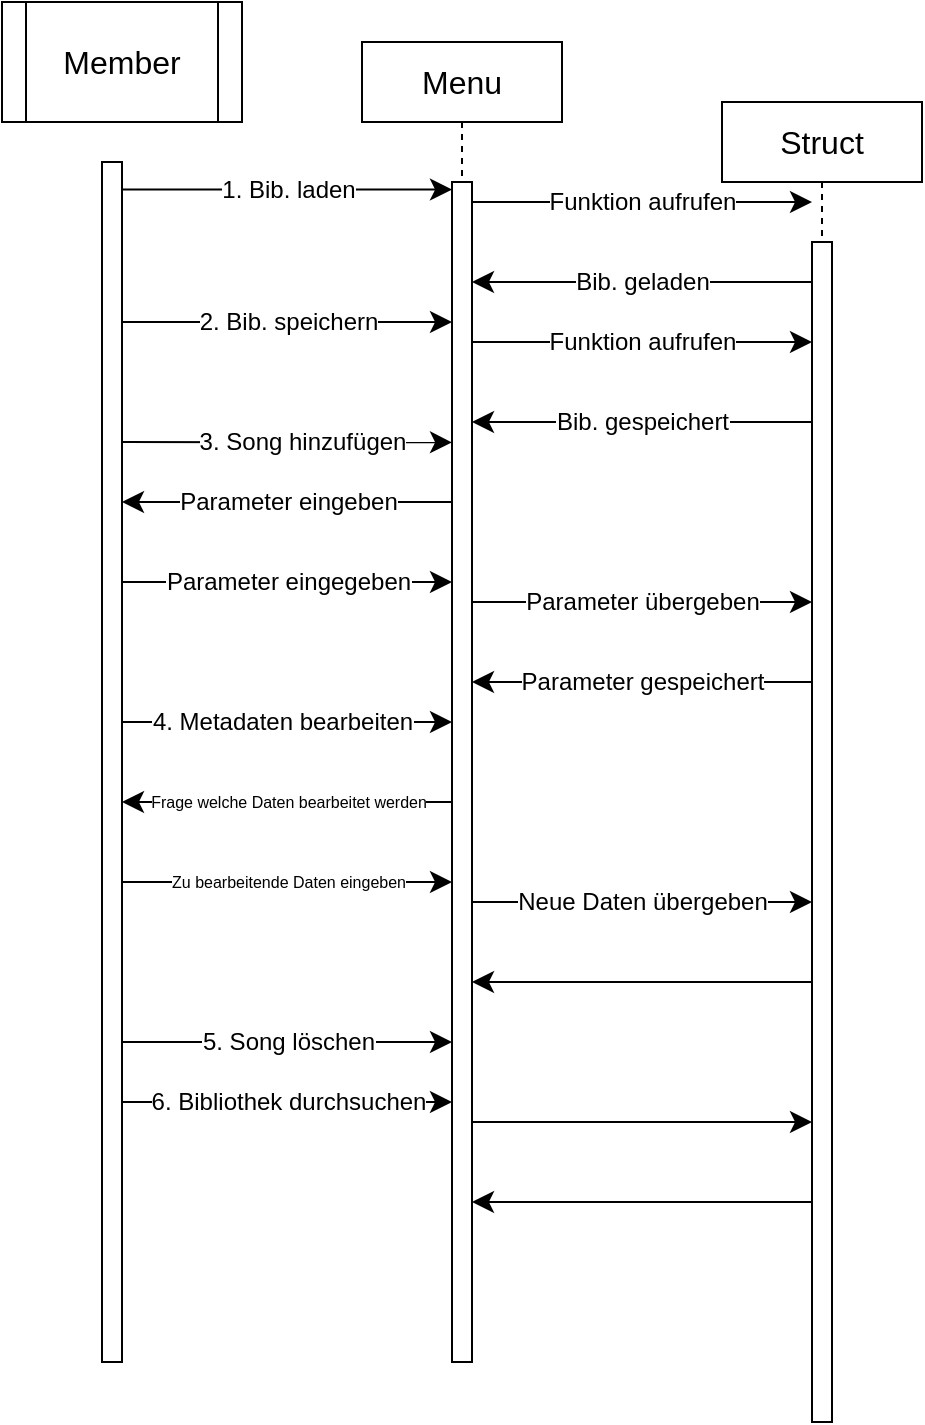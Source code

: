 <mxfile version="22.1.18" type="github">
  <diagram name="Page-1" id="2YBvvXClWsGukQMizWep">
    <mxGraphModel dx="634" dy="378" grid="1" gridSize="10" guides="1" tooltips="1" connect="1" arrows="1" fold="1" page="1" pageScale="1" pageWidth="850" pageHeight="1100" math="0" shadow="0">
      <root>
        <mxCell id="0" />
        <mxCell id="1" parent="0" />
        <mxCell id="VWB2yuzXGD5sFF1-zxoG-4" value="" style="whiteSpace=wrap;html=1;fontSize=16;" vertex="1" parent="1">
          <mxGeometry x="90" y="100" width="10" height="600" as="geometry" />
        </mxCell>
        <mxCell id="VWB2yuzXGD5sFF1-zxoG-6" value="Member" style="shape=process;whiteSpace=wrap;html=1;backgroundOutline=1;fontSize=16;" vertex="1" parent="1">
          <mxGeometry x="40" y="20" width="120" height="60" as="geometry" />
        </mxCell>
        <mxCell id="VWB2yuzXGD5sFF1-zxoG-11" value="Menu" style="shape=umlLifeline;perimeter=lifelinePerimeter;whiteSpace=wrap;html=1;container=0;dropTarget=0;collapsible=0;recursiveResize=0;outlineConnect=0;portConstraint=eastwest;newEdgeStyle={&quot;edgeStyle&quot;:&quot;elbowEdgeStyle&quot;,&quot;elbow&quot;:&quot;vertical&quot;,&quot;curved&quot;:0,&quot;rounded&quot;:0};fontSize=16;" vertex="1" parent="1">
          <mxGeometry x="220" y="40" width="100" height="660" as="geometry" />
        </mxCell>
        <mxCell id="VWB2yuzXGD5sFF1-zxoG-12" value="" style="html=1;points=[];perimeter=orthogonalPerimeter;outlineConnect=0;targetShapes=umlLifeline;portConstraint=eastwest;newEdgeStyle={&quot;edgeStyle&quot;:&quot;elbowEdgeStyle&quot;,&quot;elbow&quot;:&quot;vertical&quot;,&quot;curved&quot;:0,&quot;rounded&quot;:0};fontSize=16;" vertex="1" parent="VWB2yuzXGD5sFF1-zxoG-11">
          <mxGeometry x="45" y="70" width="10" height="590" as="geometry" />
        </mxCell>
        <mxCell id="VWB2yuzXGD5sFF1-zxoG-15" value="Struct" style="shape=umlLifeline;perimeter=lifelinePerimeter;whiteSpace=wrap;html=1;container=0;dropTarget=0;collapsible=0;recursiveResize=0;outlineConnect=0;portConstraint=eastwest;newEdgeStyle={&quot;edgeStyle&quot;:&quot;elbowEdgeStyle&quot;,&quot;elbow&quot;:&quot;vertical&quot;,&quot;curved&quot;:0,&quot;rounded&quot;:0};fontSize=16;" vertex="1" parent="1">
          <mxGeometry x="400" y="70" width="100" height="660" as="geometry" />
        </mxCell>
        <mxCell id="VWB2yuzXGD5sFF1-zxoG-16" value="" style="html=1;points=[];perimeter=orthogonalPerimeter;outlineConnect=0;targetShapes=umlLifeline;portConstraint=eastwest;newEdgeStyle={&quot;edgeStyle&quot;:&quot;elbowEdgeStyle&quot;,&quot;elbow&quot;:&quot;vertical&quot;,&quot;curved&quot;:0,&quot;rounded&quot;:0};fontSize=16;" vertex="1" parent="VWB2yuzXGD5sFF1-zxoG-15">
          <mxGeometry x="45" y="70" width="10" height="590" as="geometry" />
        </mxCell>
        <mxCell id="VWB2yuzXGD5sFF1-zxoG-22" value="3. Song hinzufügen" style="edgeStyle=none;orthogonalLoop=1;jettySize=auto;html=1;rounded=0;fontSize=12;startSize=8;endSize=8;curved=1;exitX=1;exitY=0.433;exitDx=0;exitDy=0;exitPerimeter=0;" edge="1" parent="1">
          <mxGeometry x="0.091" width="140" relative="1" as="geometry">
            <mxPoint x="100" y="240.0" as="sourcePoint" />
            <mxPoint x="265" y="240.2" as="targetPoint" />
            <Array as="points">
              <mxPoint x="190" y="240" />
            </Array>
            <mxPoint as="offset" />
          </mxGeometry>
        </mxCell>
        <mxCell id="VWB2yuzXGD5sFF1-zxoG-23" value="Funktion aufrufen" style="edgeStyle=none;orthogonalLoop=1;jettySize=auto;html=1;rounded=0;fontSize=12;startSize=8;endSize=8;curved=1;" edge="1" parent="1" source="VWB2yuzXGD5sFF1-zxoG-12" target="VWB2yuzXGD5sFF1-zxoG-16">
          <mxGeometry width="140" relative="1" as="geometry">
            <mxPoint x="280" y="189.75" as="sourcePoint" />
            <mxPoint x="440" y="190" as="targetPoint" />
            <Array as="points">
              <mxPoint x="360" y="190" />
            </Array>
          </mxGeometry>
        </mxCell>
        <mxCell id="VWB2yuzXGD5sFF1-zxoG-24" value="Bib. gespeichert" style="edgeStyle=none;orthogonalLoop=1;jettySize=auto;html=1;rounded=0;fontSize=12;startSize=8;endSize=8;curved=1;" edge="1" parent="1" source="VWB2yuzXGD5sFF1-zxoG-16" target="VWB2yuzXGD5sFF1-zxoG-12">
          <mxGeometry width="140" relative="1" as="geometry">
            <mxPoint x="290" y="210" as="sourcePoint" />
            <mxPoint x="430" y="210" as="targetPoint" />
            <Array as="points">
              <mxPoint x="360" y="230" />
            </Array>
          </mxGeometry>
        </mxCell>
        <mxCell id="VWB2yuzXGD5sFF1-zxoG-25" value="5. Song löschen" style="edgeStyle=none;orthogonalLoop=1;jettySize=auto;html=1;rounded=0;fontSize=12;startSize=8;endSize=8;curved=1;" edge="1" parent="1" target="VWB2yuzXGD5sFF1-zxoG-12">
          <mxGeometry width="140" relative="1" as="geometry">
            <mxPoint x="100" y="540" as="sourcePoint" />
            <mxPoint x="255" y="540.0" as="targetPoint" />
            <Array as="points" />
          </mxGeometry>
        </mxCell>
        <mxCell id="VWB2yuzXGD5sFF1-zxoG-26" value="Parameter eingeben" style="edgeStyle=none;orthogonalLoop=1;jettySize=auto;html=1;rounded=0;fontSize=12;startSize=8;endSize=8;curved=1;entryX=1;entryY=0.267;entryDx=0;entryDy=0;entryPerimeter=0;" edge="1" parent="1">
          <mxGeometry width="140" relative="1" as="geometry">
            <mxPoint x="265" y="270.0" as="sourcePoint" />
            <mxPoint x="100" y="270.0" as="targetPoint" />
            <Array as="points" />
          </mxGeometry>
        </mxCell>
        <mxCell id="VWB2yuzXGD5sFF1-zxoG-27" value="Parameter gespeichert" style="edgeStyle=none;orthogonalLoop=1;jettySize=auto;html=1;rounded=0;fontSize=12;startSize=8;endSize=8;curved=1;" edge="1" parent="1">
          <mxGeometry width="140" relative="1" as="geometry">
            <mxPoint x="445.0" y="360.0" as="sourcePoint" />
            <mxPoint x="275" y="360" as="targetPoint" />
            <Array as="points" />
          </mxGeometry>
        </mxCell>
        <mxCell id="VWB2yuzXGD5sFF1-zxoG-28" value="4. Metadaten bearbeiten" style="edgeStyle=none;orthogonalLoop=1;jettySize=auto;html=1;rounded=0;fontSize=12;startSize=8;endSize=8;curved=1;" edge="1" parent="1">
          <mxGeometry x="-0.03" width="140" relative="1" as="geometry">
            <mxPoint x="100" y="380" as="sourcePoint" />
            <mxPoint x="265" y="380" as="targetPoint" />
            <Array as="points" />
            <mxPoint as="offset" />
          </mxGeometry>
        </mxCell>
        <mxCell id="VWB2yuzXGD5sFF1-zxoG-29" value="2. Bib. speichern" style="edgeStyle=none;orthogonalLoop=1;jettySize=auto;html=1;rounded=0;fontSize=12;startSize=8;endSize=8;curved=1;exitX=1;exitY=0.577;exitDx=0;exitDy=0;exitPerimeter=0;" edge="1" parent="1">
          <mxGeometry width="140" relative="1" as="geometry">
            <mxPoint x="100" y="180" as="sourcePoint" />
            <mxPoint x="265" y="180" as="targetPoint" />
            <Array as="points" />
          </mxGeometry>
        </mxCell>
        <mxCell id="VWB2yuzXGD5sFF1-zxoG-30" value="6. Bibliothek durchsuchen" style="edgeStyle=none;orthogonalLoop=1;jettySize=auto;html=1;rounded=0;fontSize=12;startSize=8;endSize=8;curved=1;exitX=1;exitY=0.577;exitDx=0;exitDy=0;exitPerimeter=0;" edge="1" parent="1">
          <mxGeometry width="140" relative="1" as="geometry">
            <mxPoint x="100" y="570" as="sourcePoint" />
            <mxPoint x="265" y="570" as="targetPoint" />
            <Array as="points" />
          </mxGeometry>
        </mxCell>
        <mxCell id="VWB2yuzXGD5sFF1-zxoG-32" value="Zu bearbeitende Daten eingeben" style="edgeStyle=none;orthogonalLoop=1;jettySize=auto;html=1;rounded=0;fontSize=8;startSize=8;endSize=8;curved=1;" edge="1" parent="1" target="VWB2yuzXGD5sFF1-zxoG-12">
          <mxGeometry width="140" relative="1" as="geometry">
            <mxPoint x="100" y="460" as="sourcePoint" />
            <mxPoint x="250" y="460" as="targetPoint" />
            <Array as="points" />
          </mxGeometry>
        </mxCell>
        <mxCell id="VWB2yuzXGD5sFF1-zxoG-33" value="Frage welche Daten bearbeitet werden" style="edgeStyle=none;orthogonalLoop=1;jettySize=auto;html=1;rounded=0;fontSize=8;startSize=8;endSize=8;curved=1;" edge="1" parent="1" source="VWB2yuzXGD5sFF1-zxoG-12">
          <mxGeometry width="140" relative="1" as="geometry">
            <mxPoint x="250" y="420" as="sourcePoint" />
            <mxPoint x="100" y="420" as="targetPoint" />
            <Array as="points" />
          </mxGeometry>
        </mxCell>
        <mxCell id="VWB2yuzXGD5sFF1-zxoG-35" value="Neue Daten übergeben" style="edgeStyle=none;orthogonalLoop=1;jettySize=auto;html=1;rounded=0;fontSize=12;startSize=8;endSize=8;curved=1;" edge="1" parent="1">
          <mxGeometry width="140" relative="1" as="geometry">
            <mxPoint x="275" y="470" as="sourcePoint" />
            <mxPoint x="445" y="470" as="targetPoint" />
            <Array as="points" />
          </mxGeometry>
        </mxCell>
        <mxCell id="VWB2yuzXGD5sFF1-zxoG-36" value="" style="edgeStyle=none;orthogonalLoop=1;jettySize=auto;html=1;rounded=0;fontSize=12;startSize=8;endSize=8;curved=1;" edge="1" parent="1">
          <mxGeometry width="140" relative="1" as="geometry">
            <mxPoint x="445" y="510" as="sourcePoint" />
            <mxPoint x="275" y="510" as="targetPoint" />
            <Array as="points" />
          </mxGeometry>
        </mxCell>
        <mxCell id="VWB2yuzXGD5sFF1-zxoG-37" value="" style="edgeStyle=none;orthogonalLoop=1;jettySize=auto;html=1;rounded=0;fontSize=12;startSize=8;endSize=8;curved=1;" edge="1" parent="1">
          <mxGeometry width="140" relative="1" as="geometry">
            <mxPoint x="275" y="580" as="sourcePoint" />
            <mxPoint x="445" y="580" as="targetPoint" />
            <Array as="points" />
          </mxGeometry>
        </mxCell>
        <mxCell id="VWB2yuzXGD5sFF1-zxoG-38" value="" style="edgeStyle=none;orthogonalLoop=1;jettySize=auto;html=1;rounded=0;fontSize=12;startSize=8;endSize=8;curved=1;" edge="1" parent="1">
          <mxGeometry width="140" relative="1" as="geometry">
            <mxPoint x="445" y="620" as="sourcePoint" />
            <mxPoint x="275" y="620" as="targetPoint" />
            <Array as="points" />
          </mxGeometry>
        </mxCell>
        <mxCell id="VWB2yuzXGD5sFF1-zxoG-47" value="1. Bib. laden" style="edgeStyle=none;orthogonalLoop=1;jettySize=auto;html=1;rounded=0;fontSize=12;startSize=8;endSize=8;curved=1;exitX=1;exitY=0.023;exitDx=0;exitDy=0;exitPerimeter=0;" edge="1" parent="1" source="VWB2yuzXGD5sFF1-zxoG-4" target="VWB2yuzXGD5sFF1-zxoG-12">
          <mxGeometry width="140" relative="1" as="geometry">
            <mxPoint x="110" y="110" as="sourcePoint" />
            <mxPoint x="250" y="110" as="targetPoint" />
            <Array as="points" />
          </mxGeometry>
        </mxCell>
        <mxCell id="VWB2yuzXGD5sFF1-zxoG-48" value="Funktion aufrufen" style="edgeStyle=none;orthogonalLoop=1;jettySize=auto;html=1;rounded=0;fontSize=12;startSize=8;endSize=8;curved=1;" edge="1" parent="1">
          <mxGeometry width="140" relative="1" as="geometry">
            <mxPoint x="275" y="120" as="sourcePoint" />
            <mxPoint x="445" y="120" as="targetPoint" />
            <Array as="points" />
          </mxGeometry>
        </mxCell>
        <mxCell id="VWB2yuzXGD5sFF1-zxoG-49" value="Bib. geladen" style="edgeStyle=none;orthogonalLoop=1;jettySize=auto;html=1;rounded=0;fontSize=12;startSize=8;endSize=8;curved=1;" edge="1" parent="1">
          <mxGeometry width="140" relative="1" as="geometry">
            <mxPoint x="445" y="160" as="sourcePoint" />
            <mxPoint x="275" y="160" as="targetPoint" />
            <Array as="points" />
          </mxGeometry>
        </mxCell>
        <mxCell id="VWB2yuzXGD5sFF1-zxoG-53" value="Parameter eingegeben" style="edgeStyle=none;orthogonalLoop=1;jettySize=auto;html=1;rounded=0;fontSize=12;startSize=8;endSize=8;curved=1;" edge="1" parent="1" target="VWB2yuzXGD5sFF1-zxoG-12">
          <mxGeometry width="140" relative="1" as="geometry">
            <mxPoint x="100" y="310" as="sourcePoint" />
            <mxPoint x="240" y="310" as="targetPoint" />
            <Array as="points" />
          </mxGeometry>
        </mxCell>
        <mxCell id="VWB2yuzXGD5sFF1-zxoG-54" value="Parameter übergeben" style="edgeStyle=none;orthogonalLoop=1;jettySize=auto;html=1;rounded=0;fontSize=12;startSize=8;endSize=8;curved=1;" edge="1" parent="1">
          <mxGeometry width="140" relative="1" as="geometry">
            <mxPoint x="275" y="320" as="sourcePoint" />
            <mxPoint x="445" y="320" as="targetPoint" />
            <Array as="points" />
          </mxGeometry>
        </mxCell>
      </root>
    </mxGraphModel>
  </diagram>
</mxfile>
